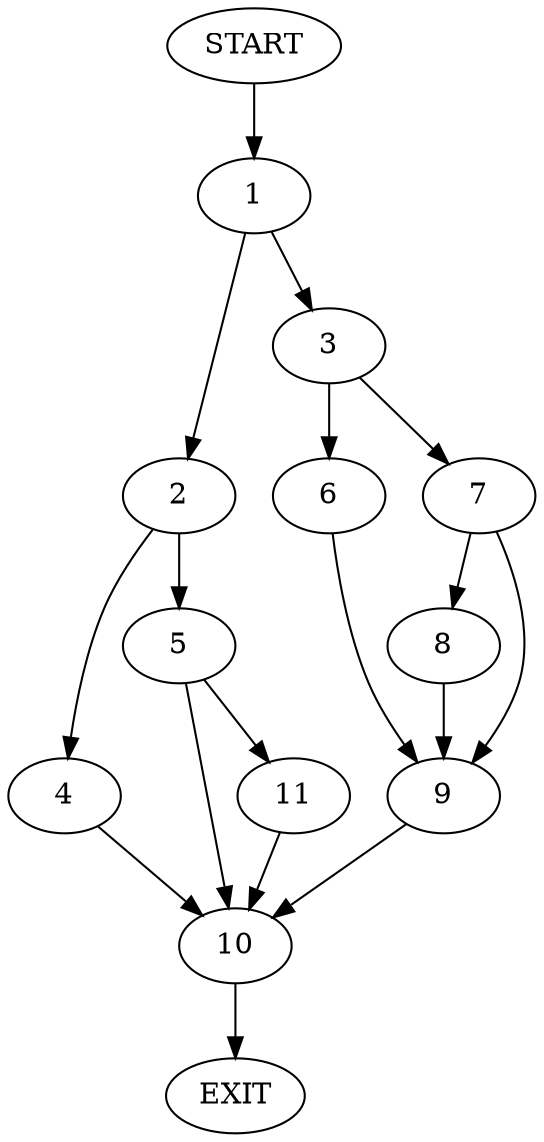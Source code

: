 digraph {
0 [label="START"]
12 [label="EXIT"]
0 -> 1
1 -> 2
1 -> 3
2 -> 4
2 -> 5
3 -> 6
3 -> 7
7 -> 8
7 -> 9
6 -> 9
9 -> 10
8 -> 9
10 -> 12
4 -> 10
5 -> 11
5 -> 10
11 -> 10
}
